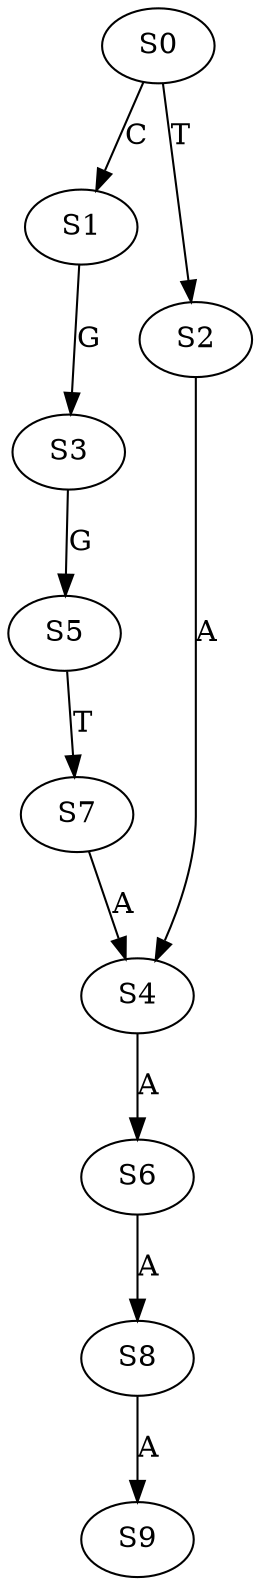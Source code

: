 strict digraph  {
	S0 -> S1 [ label = C ];
	S0 -> S2 [ label = T ];
	S1 -> S3 [ label = G ];
	S2 -> S4 [ label = A ];
	S3 -> S5 [ label = G ];
	S4 -> S6 [ label = A ];
	S5 -> S7 [ label = T ];
	S6 -> S8 [ label = A ];
	S7 -> S4 [ label = A ];
	S8 -> S9 [ label = A ];
}
